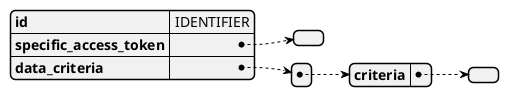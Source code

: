 @startjson
{
    "id": "IDENTIFIER",
    "specific_access_token": {
    },
    "data_criteria": [
        {
            "criteria": {}
        }
    ]
}
@endjson